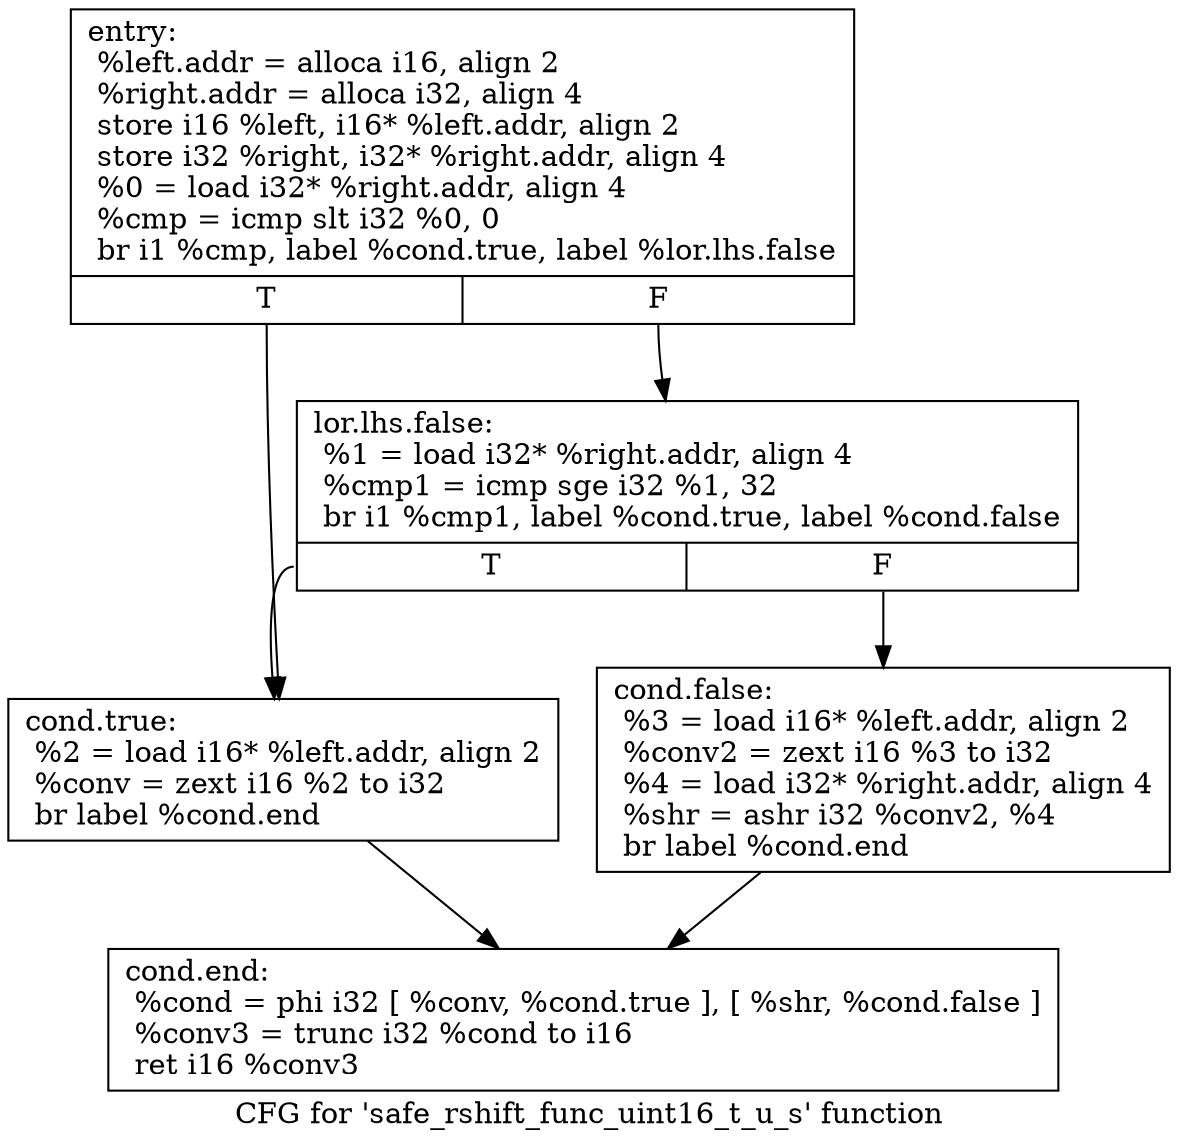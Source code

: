 digraph "CFG for 'safe_rshift_func_uint16_t_u_s' function" {
	label="CFG for 'safe_rshift_func_uint16_t_u_s' function";

	Node0xacf92c0 [shape=record,label="{entry:\l  %left.addr = alloca i16, align 2\l  %right.addr = alloca i32, align 4\l  store i16 %left, i16* %left.addr, align 2\l  store i32 %right, i32* %right.addr, align 4\l  %0 = load i32* %right.addr, align 4\l  %cmp = icmp slt i32 %0, 0\l  br i1 %cmp, label %cond.true, label %lor.lhs.false\l|{<s0>T|<s1>F}}"];
	Node0xacf92c0:s0 -> Node0xacf9320;
	Node0xacf92c0:s1 -> Node0xacf92f0;
	Node0xacf92f0 [shape=record,label="{lor.lhs.false:                                    \l  %1 = load i32* %right.addr, align 4\l  %cmp1 = icmp sge i32 %1, 32\l  br i1 %cmp1, label %cond.true, label %cond.false\l|{<s0>T|<s1>F}}"];
	Node0xacf92f0:s0 -> Node0xacf9320;
	Node0xacf92f0:s1 -> Node0xacf9350;
	Node0xacf9320 [shape=record,label="{cond.true:                                        \l  %2 = load i16* %left.addr, align 2\l  %conv = zext i16 %2 to i32\l  br label %cond.end\l}"];
	Node0xacf9320 -> Node0xacf9380;
	Node0xacf9350 [shape=record,label="{cond.false:                                       \l  %3 = load i16* %left.addr, align 2\l  %conv2 = zext i16 %3 to i32\l  %4 = load i32* %right.addr, align 4\l  %shr = ashr i32 %conv2, %4\l  br label %cond.end\l}"];
	Node0xacf9350 -> Node0xacf9380;
	Node0xacf9380 [shape=record,label="{cond.end:                                         \l  %cond = phi i32 [ %conv, %cond.true ], [ %shr, %cond.false ]\l  %conv3 = trunc i32 %cond to i16\l  ret i16 %conv3\l}"];
}
